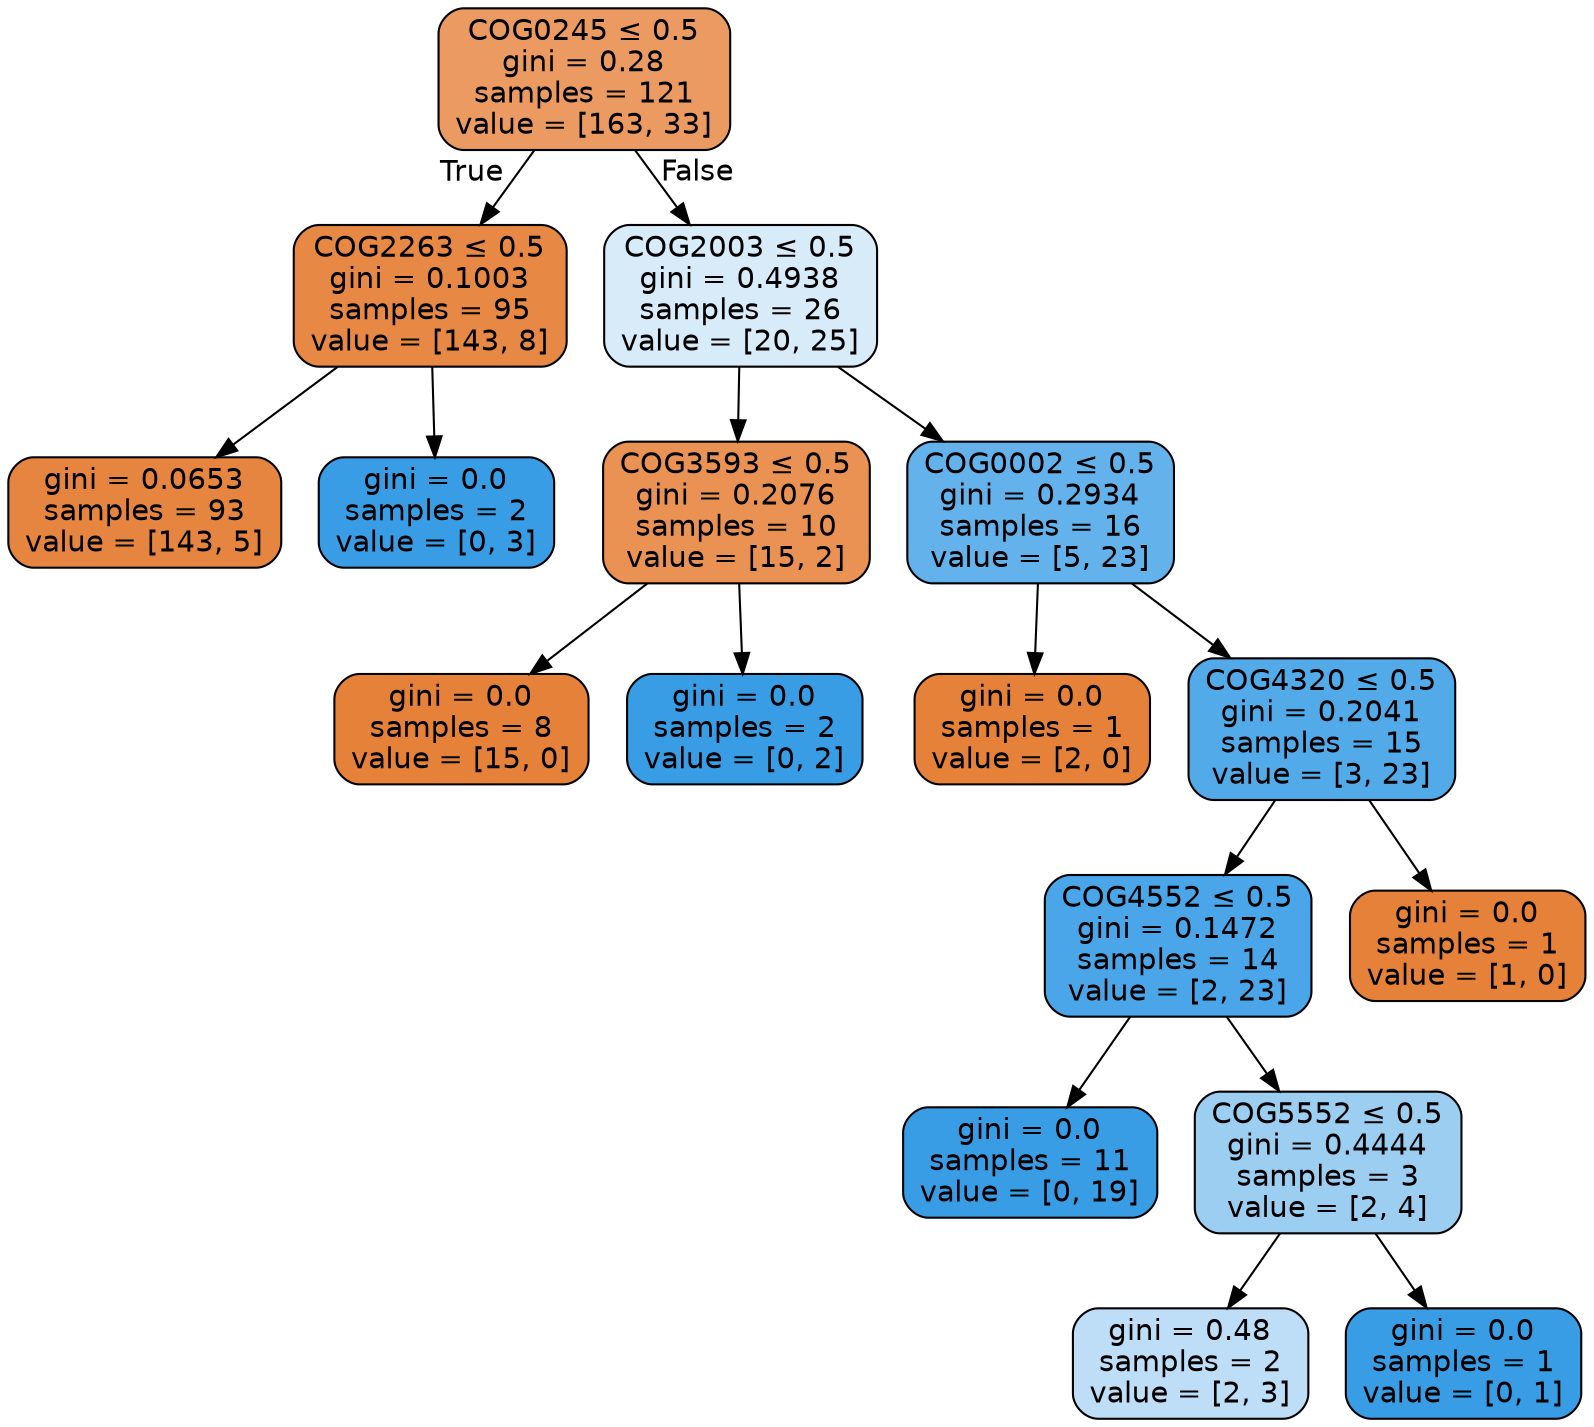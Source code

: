 digraph Tree {
node [shape=box, style="filled, rounded", color="black", fontname=helvetica] ;
edge [fontname=helvetica] ;
0 [label=<COG0245 &le; 0.5<br/>gini = 0.28<br/>samples = 121<br/>value = [163, 33]>, fillcolor="#e58139cb"] ;
1 [label=<COG2263 &le; 0.5<br/>gini = 0.1003<br/>samples = 95<br/>value = [143, 8]>, fillcolor="#e58139f1"] ;
0 -> 1 [labeldistance=2.5, labelangle=45, headlabel="True"] ;
2 [label=<gini = 0.0653<br/>samples = 93<br/>value = [143, 5]>, fillcolor="#e58139f6"] ;
1 -> 2 ;
3 [label=<gini = 0.0<br/>samples = 2<br/>value = [0, 3]>, fillcolor="#399de5ff"] ;
1 -> 3 ;
4 [label=<COG2003 &le; 0.5<br/>gini = 0.4938<br/>samples = 26<br/>value = [20, 25]>, fillcolor="#399de533"] ;
0 -> 4 [labeldistance=2.5, labelangle=-45, headlabel="False"] ;
5 [label=<COG3593 &le; 0.5<br/>gini = 0.2076<br/>samples = 10<br/>value = [15, 2]>, fillcolor="#e58139dd"] ;
4 -> 5 ;
6 [label=<gini = 0.0<br/>samples = 8<br/>value = [15, 0]>, fillcolor="#e58139ff"] ;
5 -> 6 ;
7 [label=<gini = 0.0<br/>samples = 2<br/>value = [0, 2]>, fillcolor="#399de5ff"] ;
5 -> 7 ;
8 [label=<COG0002 &le; 0.5<br/>gini = 0.2934<br/>samples = 16<br/>value = [5, 23]>, fillcolor="#399de5c8"] ;
4 -> 8 ;
9 [label=<gini = 0.0<br/>samples = 1<br/>value = [2, 0]>, fillcolor="#e58139ff"] ;
8 -> 9 ;
10 [label=<COG4320 &le; 0.5<br/>gini = 0.2041<br/>samples = 15<br/>value = [3, 23]>, fillcolor="#399de5de"] ;
8 -> 10 ;
11 [label=<COG4552 &le; 0.5<br/>gini = 0.1472<br/>samples = 14<br/>value = [2, 23]>, fillcolor="#399de5e9"] ;
10 -> 11 ;
12 [label=<gini = 0.0<br/>samples = 11<br/>value = [0, 19]>, fillcolor="#399de5ff"] ;
11 -> 12 ;
13 [label=<COG5552 &le; 0.5<br/>gini = 0.4444<br/>samples = 3<br/>value = [2, 4]>, fillcolor="#399de57f"] ;
11 -> 13 ;
14 [label=<gini = 0.48<br/>samples = 2<br/>value = [2, 3]>, fillcolor="#399de555"] ;
13 -> 14 ;
15 [label=<gini = 0.0<br/>samples = 1<br/>value = [0, 1]>, fillcolor="#399de5ff"] ;
13 -> 15 ;
16 [label=<gini = 0.0<br/>samples = 1<br/>value = [1, 0]>, fillcolor="#e58139ff"] ;
10 -> 16 ;
}